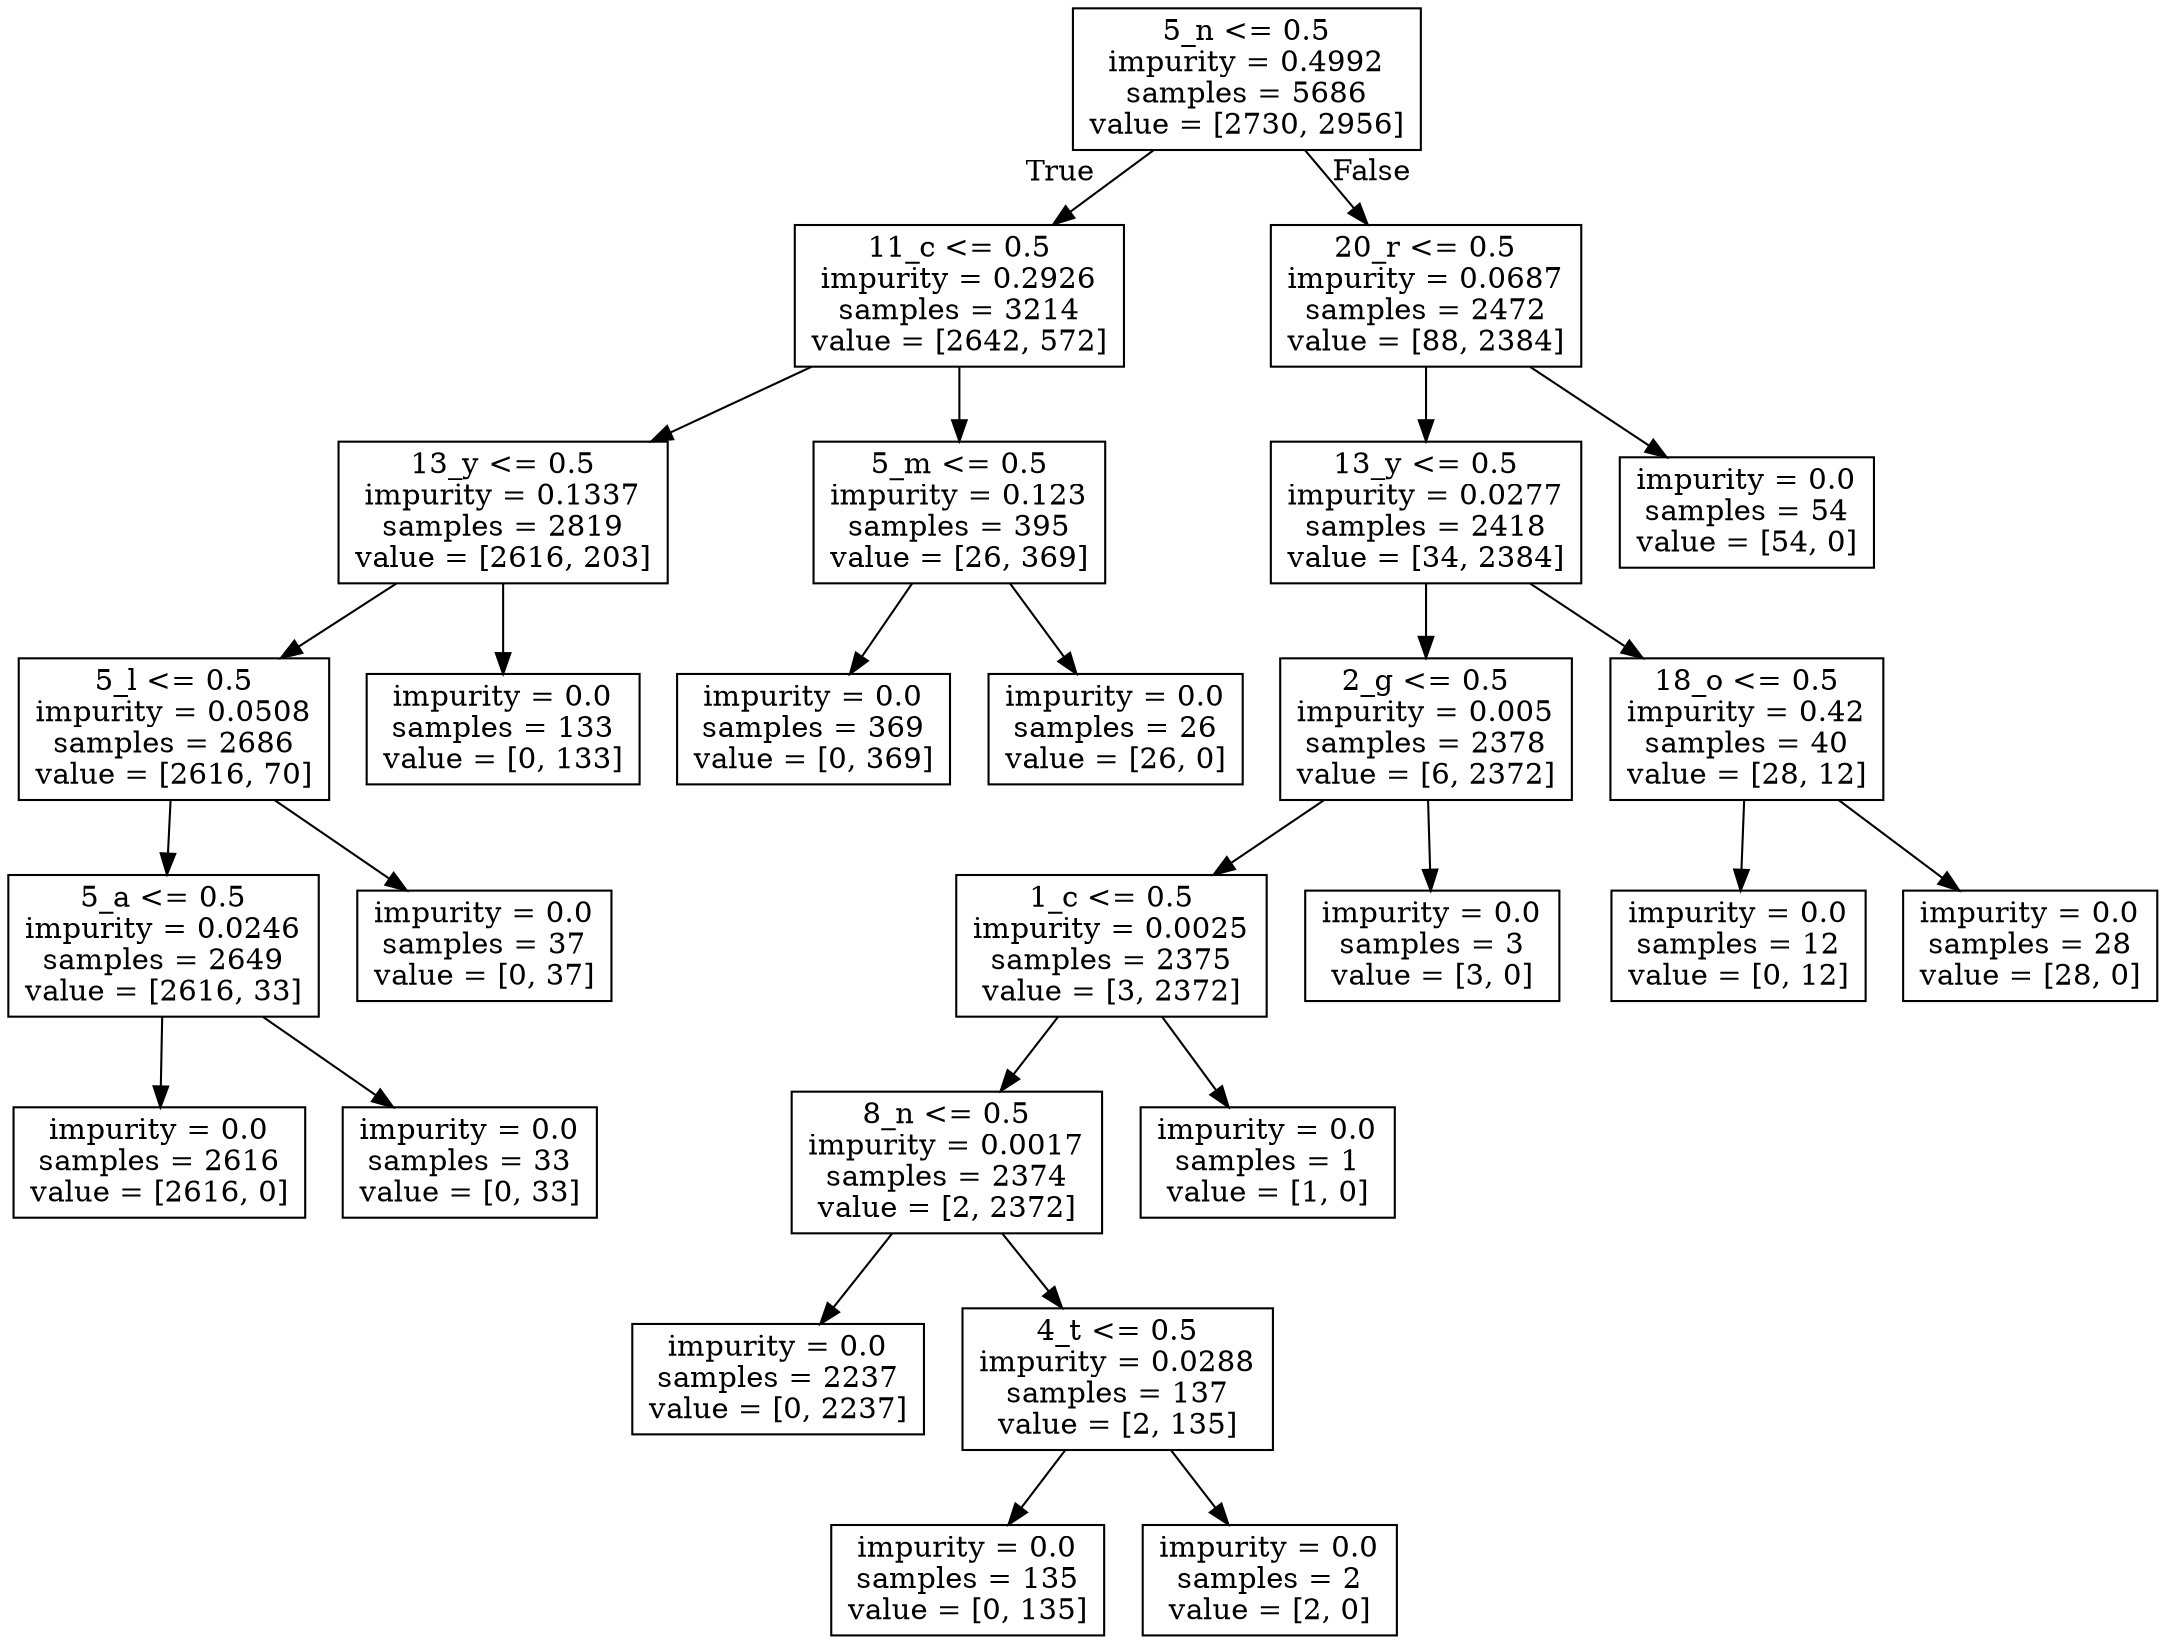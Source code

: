 digraph Tree {
node [shape=box] ;
0 [label="5_n <= 0.5\nimpurity = 0.4992\nsamples = 5686\nvalue = [2730, 2956]"] ;
1 [label="11_c <= 0.5\nimpurity = 0.2926\nsamples = 3214\nvalue = [2642, 572]"] ;
0 -> 1 [labeldistance=2.5, labelangle=45, headlabel="True"] ;
2 [label="13_y <= 0.5\nimpurity = 0.1337\nsamples = 2819\nvalue = [2616, 203]"] ;
1 -> 2 ;
3 [label="5_l <= 0.5\nimpurity = 0.0508\nsamples = 2686\nvalue = [2616, 70]"] ;
2 -> 3 ;
4 [label="5_a <= 0.5\nimpurity = 0.0246\nsamples = 2649\nvalue = [2616, 33]"] ;
3 -> 4 ;
5 [label="impurity = 0.0\nsamples = 2616\nvalue = [2616, 0]"] ;
4 -> 5 ;
6 [label="impurity = 0.0\nsamples = 33\nvalue = [0, 33]"] ;
4 -> 6 ;
7 [label="impurity = 0.0\nsamples = 37\nvalue = [0, 37]"] ;
3 -> 7 ;
8 [label="impurity = 0.0\nsamples = 133\nvalue = [0, 133]"] ;
2 -> 8 ;
9 [label="5_m <= 0.5\nimpurity = 0.123\nsamples = 395\nvalue = [26, 369]"] ;
1 -> 9 ;
10 [label="impurity = 0.0\nsamples = 369\nvalue = [0, 369]"] ;
9 -> 10 ;
11 [label="impurity = 0.0\nsamples = 26\nvalue = [26, 0]"] ;
9 -> 11 ;
12 [label="20_r <= 0.5\nimpurity = 0.0687\nsamples = 2472\nvalue = [88, 2384]"] ;
0 -> 12 [labeldistance=2.5, labelangle=-45, headlabel="False"] ;
13 [label="13_y <= 0.5\nimpurity = 0.0277\nsamples = 2418\nvalue = [34, 2384]"] ;
12 -> 13 ;
14 [label="2_g <= 0.5\nimpurity = 0.005\nsamples = 2378\nvalue = [6, 2372]"] ;
13 -> 14 ;
15 [label="1_c <= 0.5\nimpurity = 0.0025\nsamples = 2375\nvalue = [3, 2372]"] ;
14 -> 15 ;
16 [label="8_n <= 0.5\nimpurity = 0.0017\nsamples = 2374\nvalue = [2, 2372]"] ;
15 -> 16 ;
17 [label="impurity = 0.0\nsamples = 2237\nvalue = [0, 2237]"] ;
16 -> 17 ;
18 [label="4_t <= 0.5\nimpurity = 0.0288\nsamples = 137\nvalue = [2, 135]"] ;
16 -> 18 ;
19 [label="impurity = 0.0\nsamples = 135\nvalue = [0, 135]"] ;
18 -> 19 ;
20 [label="impurity = 0.0\nsamples = 2\nvalue = [2, 0]"] ;
18 -> 20 ;
21 [label="impurity = 0.0\nsamples = 1\nvalue = [1, 0]"] ;
15 -> 21 ;
22 [label="impurity = 0.0\nsamples = 3\nvalue = [3, 0]"] ;
14 -> 22 ;
23 [label="18_o <= 0.5\nimpurity = 0.42\nsamples = 40\nvalue = [28, 12]"] ;
13 -> 23 ;
24 [label="impurity = 0.0\nsamples = 12\nvalue = [0, 12]"] ;
23 -> 24 ;
25 [label="impurity = 0.0\nsamples = 28\nvalue = [28, 0]"] ;
23 -> 25 ;
26 [label="impurity = 0.0\nsamples = 54\nvalue = [54, 0]"] ;
12 -> 26 ;
}